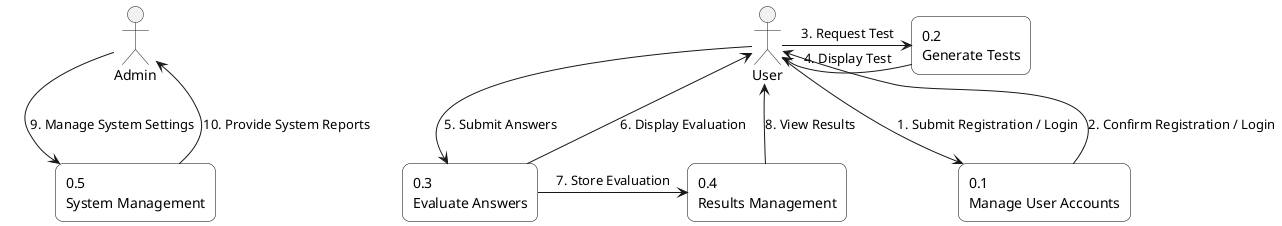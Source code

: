 @startuml
allowmixing
skinparam monochrome true
skinparam rectangle {
    BackgroundColor white
    BorderColor black
    RoundCorner 15
}

actor "User" as user
actor "Admin" as admin

rectangle "0.1\nManage User Accounts" as manageUsers
rectangle "0.2\nGenerate Tests" as generateTests
rectangle "0.3\nEvaluate Answers" as evaluateAnswers
rectangle "0.4\nResults Management" as manageResults
rectangle "0.5\nSystem Management" as systemManagement

user -down-> manageUsers : 1. Submit Registration / Login
manageUsers -up-> user : 2. Confirm Registration / Login

user -right-> generateTests : 3. Request Test
generateTests -left-> user : 4. Display Test

user -down-> evaluateAnswers : 5. Submit Answers
evaluateAnswers -up-> user : 6. Display Evaluation

evaluateAnswers -right-> manageResults : 7. Store Evaluation
manageResults -left-> user : 8. View Results

admin -down-> systemManagement : 9. Manage System Settings
systemManagement -up-> admin : 10. Provide System Reports

@enduml
